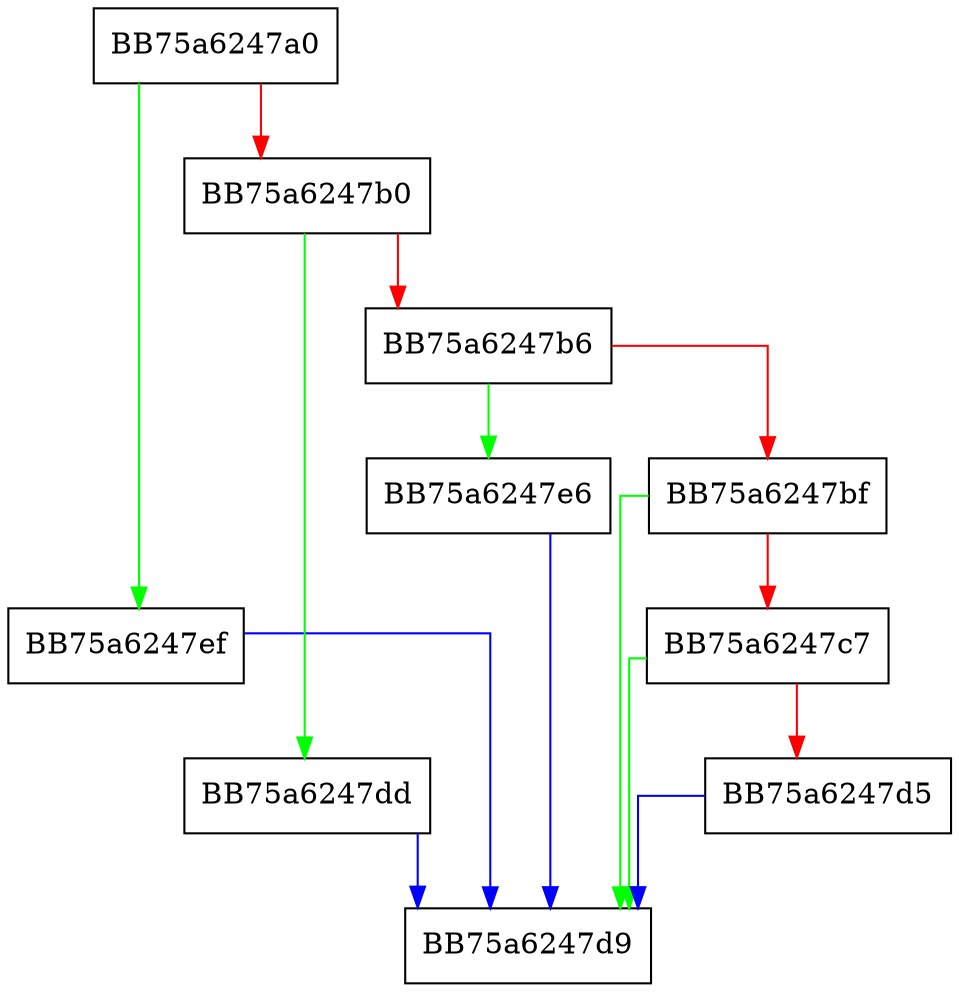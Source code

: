 digraph sqlite3ErrStr {
  node [shape="box"];
  graph [splines=ortho];
  BB75a6247a0 -> BB75a6247ef [color="green"];
  BB75a6247a0 -> BB75a6247b0 [color="red"];
  BB75a6247b0 -> BB75a6247dd [color="green"];
  BB75a6247b0 -> BB75a6247b6 [color="red"];
  BB75a6247b6 -> BB75a6247e6 [color="green"];
  BB75a6247b6 -> BB75a6247bf [color="red"];
  BB75a6247bf -> BB75a6247d9 [color="green"];
  BB75a6247bf -> BB75a6247c7 [color="red"];
  BB75a6247c7 -> BB75a6247d9 [color="green"];
  BB75a6247c7 -> BB75a6247d5 [color="red"];
  BB75a6247d5 -> BB75a6247d9 [color="blue"];
  BB75a6247dd -> BB75a6247d9 [color="blue"];
  BB75a6247e6 -> BB75a6247d9 [color="blue"];
  BB75a6247ef -> BB75a6247d9 [color="blue"];
}